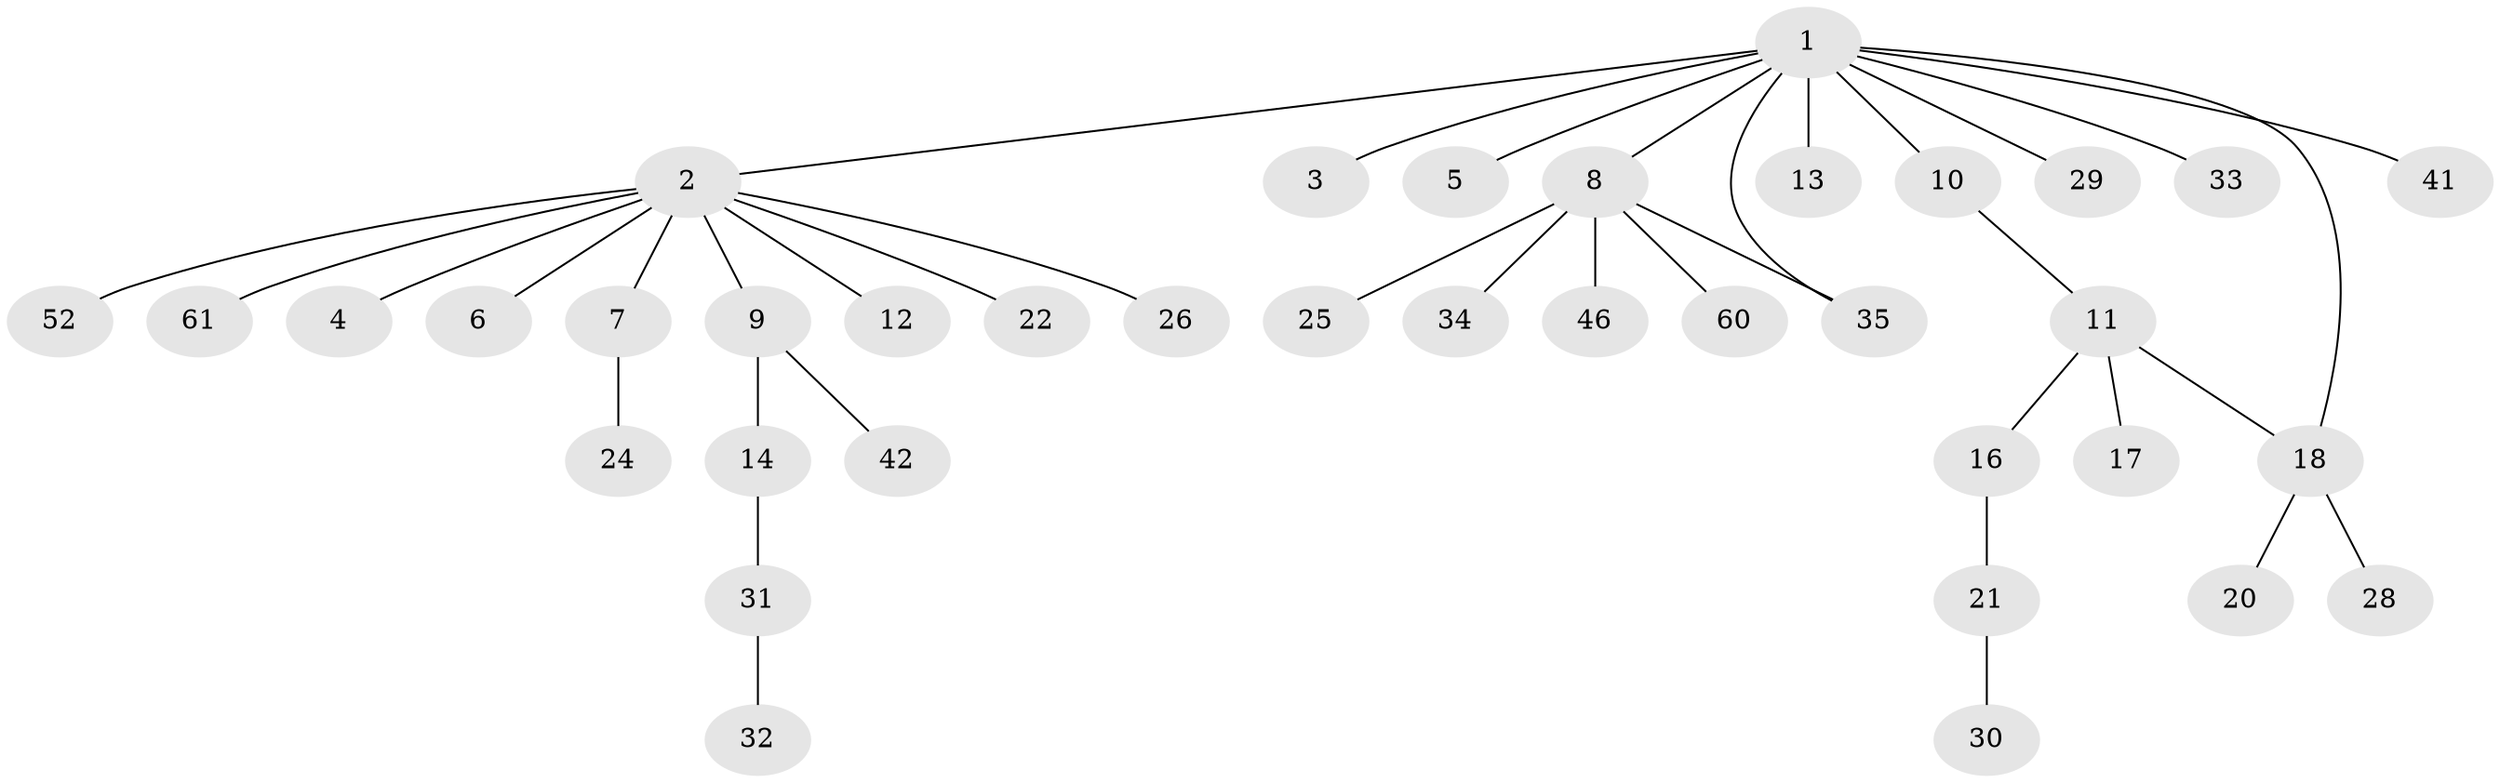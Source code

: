 // original degree distribution, {11: 0.015873015873015872, 10: 0.015873015873015872, 1: 0.5714285714285714, 2: 0.23809523809523808, 6: 0.015873015873015872, 3: 0.07936507936507936, 7: 0.015873015873015872, 5: 0.015873015873015872, 4: 0.031746031746031744}
// Generated by graph-tools (version 1.1) at 2025/18/03/04/25 18:18:17]
// undirected, 37 vertices, 38 edges
graph export_dot {
graph [start="1"]
  node [color=gray90,style=filled];
  1;
  2;
  3;
  4;
  5;
  6;
  7;
  8;
  9;
  10;
  11 [super="+15+59+51+23"];
  12 [super="+48"];
  13 [super="+44"];
  14 [super="+19+38+55"];
  16 [super="+27"];
  17;
  18;
  20 [super="+36"];
  21;
  22;
  24 [super="+47"];
  25;
  26;
  28;
  29 [super="+54"];
  30 [super="+56"];
  31;
  32 [super="+58"];
  33;
  34;
  35 [super="+37+62+50"];
  41;
  42;
  46;
  52;
  60;
  61;
  1 -- 2;
  1 -- 3;
  1 -- 5;
  1 -- 8;
  1 -- 10;
  1 -- 13;
  1 -- 18;
  1 -- 29;
  1 -- 33;
  1 -- 35;
  1 -- 41;
  2 -- 4;
  2 -- 6;
  2 -- 7;
  2 -- 9;
  2 -- 12;
  2 -- 22;
  2 -- 26;
  2 -- 52;
  2 -- 61;
  7 -- 24;
  8 -- 25;
  8 -- 34;
  8 -- 46;
  8 -- 60;
  8 -- 35;
  9 -- 14;
  9 -- 42;
  10 -- 11;
  11 -- 16;
  11 -- 17;
  11 -- 18;
  14 -- 31;
  16 -- 21;
  18 -- 20;
  18 -- 28;
  21 -- 30;
  31 -- 32;
}
